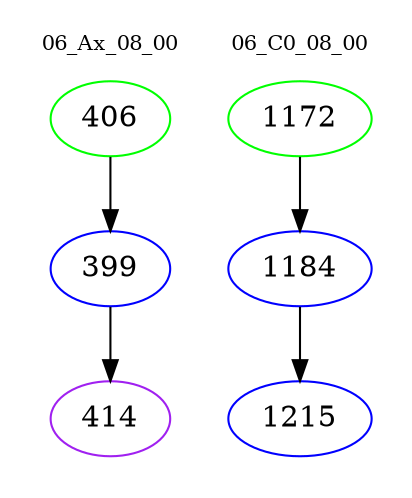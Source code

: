 digraph{
subgraph cluster_0 {
color = white
label = "06_Ax_08_00";
fontsize=10;
T0_406 [label="406", color="green"]
T0_406 -> T0_399 [color="black"]
T0_399 [label="399", color="blue"]
T0_399 -> T0_414 [color="black"]
T0_414 [label="414", color="purple"]
}
subgraph cluster_1 {
color = white
label = "06_C0_08_00";
fontsize=10;
T1_1172 [label="1172", color="green"]
T1_1172 -> T1_1184 [color="black"]
T1_1184 [label="1184", color="blue"]
T1_1184 -> T1_1215 [color="black"]
T1_1215 [label="1215", color="blue"]
}
}
